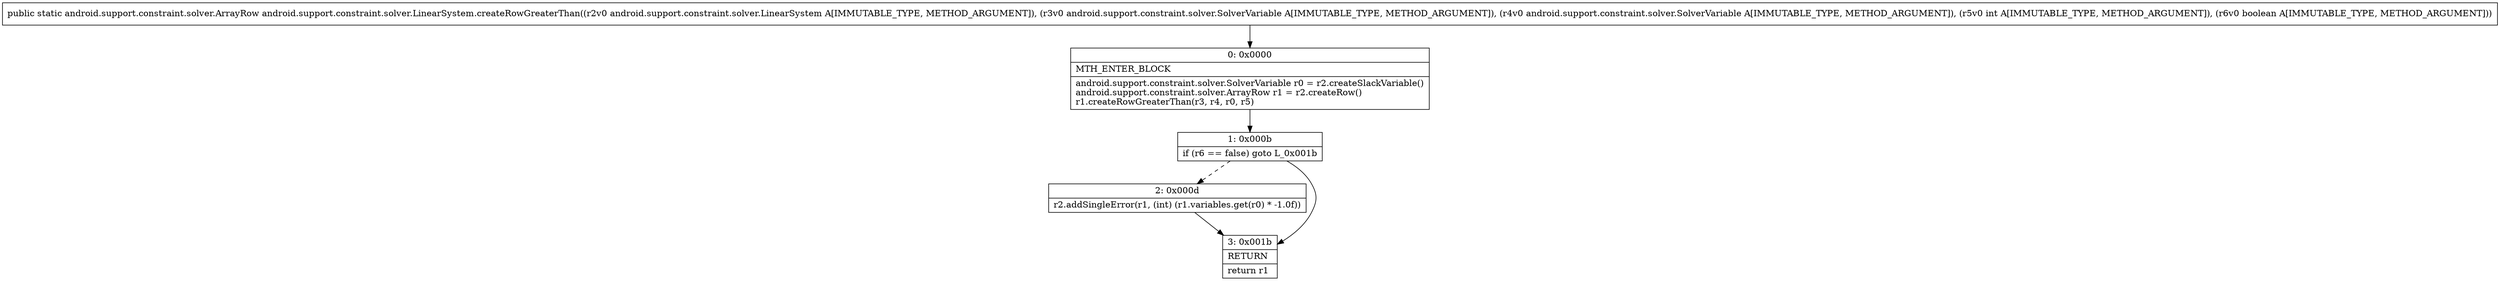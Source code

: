 digraph "CFG forandroid.support.constraint.solver.LinearSystem.createRowGreaterThan(Landroid\/support\/constraint\/solver\/LinearSystem;Landroid\/support\/constraint\/solver\/SolverVariable;Landroid\/support\/constraint\/solver\/SolverVariable;IZ)Landroid\/support\/constraint\/solver\/ArrayRow;" {
Node_0 [shape=record,label="{0\:\ 0x0000|MTH_ENTER_BLOCK\l|android.support.constraint.solver.SolverVariable r0 = r2.createSlackVariable()\landroid.support.constraint.solver.ArrayRow r1 = r2.createRow()\lr1.createRowGreaterThan(r3, r4, r0, r5)\l}"];
Node_1 [shape=record,label="{1\:\ 0x000b|if (r6 == false) goto L_0x001b\l}"];
Node_2 [shape=record,label="{2\:\ 0x000d|r2.addSingleError(r1, (int) (r1.variables.get(r0) * \-1.0f))\l}"];
Node_3 [shape=record,label="{3\:\ 0x001b|RETURN\l|return r1\l}"];
MethodNode[shape=record,label="{public static android.support.constraint.solver.ArrayRow android.support.constraint.solver.LinearSystem.createRowGreaterThan((r2v0 android.support.constraint.solver.LinearSystem A[IMMUTABLE_TYPE, METHOD_ARGUMENT]), (r3v0 android.support.constraint.solver.SolverVariable A[IMMUTABLE_TYPE, METHOD_ARGUMENT]), (r4v0 android.support.constraint.solver.SolverVariable A[IMMUTABLE_TYPE, METHOD_ARGUMENT]), (r5v0 int A[IMMUTABLE_TYPE, METHOD_ARGUMENT]), (r6v0 boolean A[IMMUTABLE_TYPE, METHOD_ARGUMENT])) }"];
MethodNode -> Node_0;
Node_0 -> Node_1;
Node_1 -> Node_2[style=dashed];
Node_1 -> Node_3;
Node_2 -> Node_3;
}

